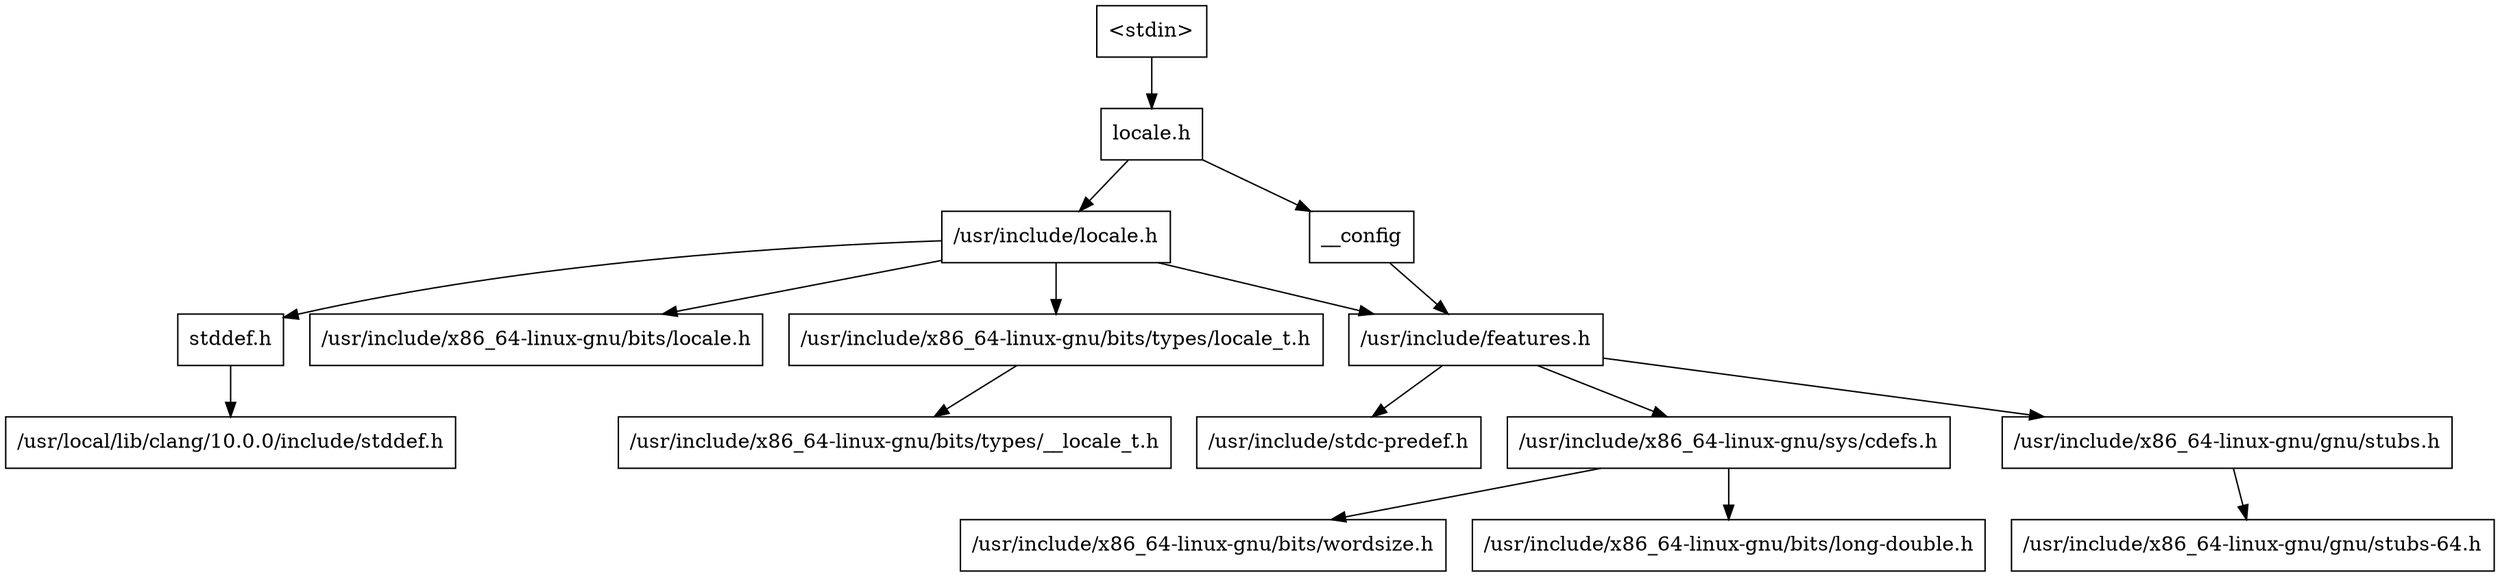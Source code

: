 digraph "dependencies" {
  header_0 [ shape="box", label="\<stdin\>" ];
  header_1 [ shape="box", label="locale.h" ];
  header_11 [ shape="box", label="/usr/include/locale.h" ];
  header_12 [ shape="box", label="stddef.h" ];
  header_13 [ shape="box", label="/usr/local/lib/clang/10.0.0/include/stddef.h" ];
  header_14 [ shape="box", label="/usr/include/x86_64-linux-gnu/bits/locale.h" ];
  header_15 [ shape="box", label="/usr/include/x86_64-linux-gnu/bits/types/locale_t.h" ];
  header_16 [ shape="box", label="/usr/include/x86_64-linux-gnu/bits/types/__locale_t.h" ];
  header_2 [ shape="box", label="__config" ];
  header_3 [ shape="box", label="/usr/include/features.h" ];
  header_4 [ shape="box", label="/usr/include/stdc-predef.h" ];
  header_5 [ shape="box", label="/usr/include/x86_64-linux-gnu/sys/cdefs.h" ];
  header_6 [ shape="box", label="/usr/include/x86_64-linux-gnu/bits/wordsize.h" ];
  header_7 [ shape="box", label="/usr/include/x86_64-linux-gnu/bits/long-double.h" ];
  header_8 [ shape="box", label="/usr/include/x86_64-linux-gnu/gnu/stubs.h" ];
  header_9 [ shape="box", label="/usr/include/x86_64-linux-gnu/gnu/stubs-64.h" ];
  header_15 -> header_16;
  header_11 -> header_14;
  header_11 -> header_15;
  header_11 -> header_3;
  header_11 -> header_12;
  header_12 -> header_13;
  header_5 -> header_6;
  header_5 -> header_7;
  header_2 -> header_3;
  header_3 -> header_4;
  header_3 -> header_5;
  header_3 -> header_8;
  header_0 -> header_1;
  header_1 -> header_2;
  header_1 -> header_11;
  header_8 -> header_9;
}
